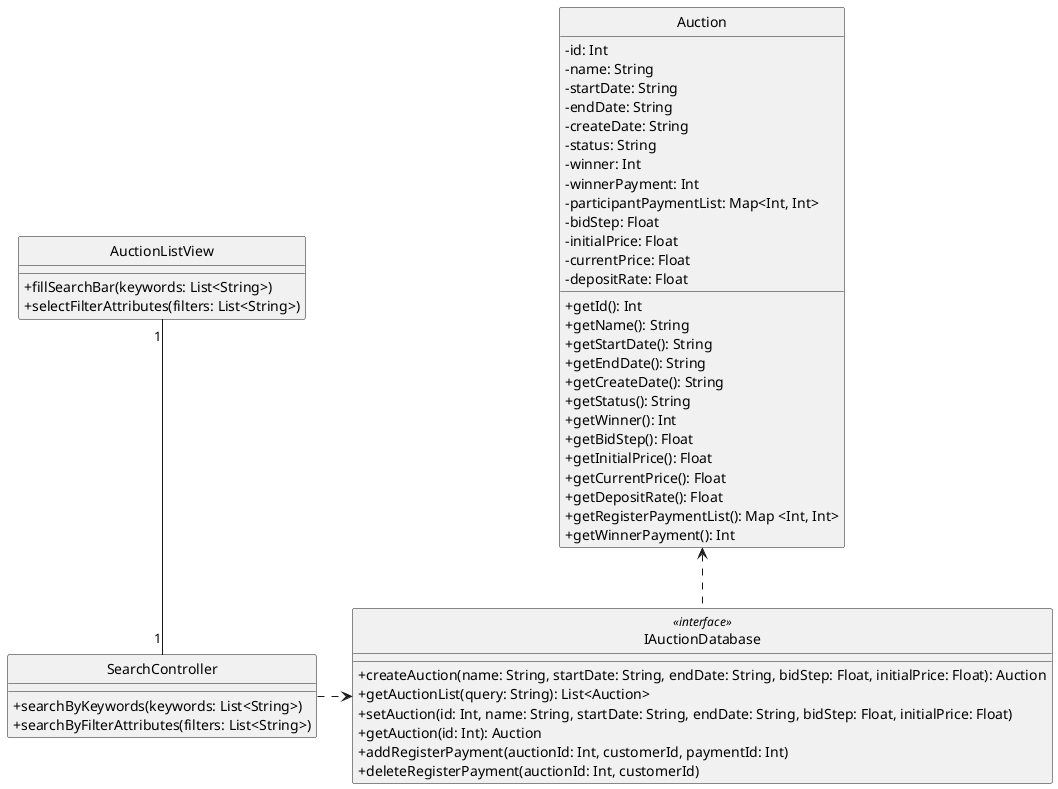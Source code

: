 @startuml 
skinparam classAttributeIconSize 0
skinparam linetype ortho
hide circle
class AuctionListView {

    + fillSearchBar(keywords: List<String>)
    + selectFilterAttributes(filters: List<String>)

    }

class SearchController {
    
    + searchByKeywords(keywords: List<String>)
    + searchByFilterAttributes(filters: List<String>)

    }

class Auction {
    - id: Int
    - name: String
    - startDate: String
    - endDate: String
    - createDate: String
    - status: String
    - winner: Int
    - winnerPayment: Int
    - participantPaymentList: Map<Int, Int>
    - bidStep: Float
    - initialPrice: Float
    - currentPrice: Float
    - depositRate: Float

    + getId(): Int
    + getName(): String
    + getStartDate(): String
    + getEndDate(): String
    + getCreateDate(): String
    + getStatus(): String
    + getWinner(): Int
    + getBidStep(): Float
    + getInitialPrice(): Float
    + getCurrentPrice(): Float
    + getDepositRate(): Float
    + getRegisterPaymentList(): Map <Int, Int>
    + getWinnerPayment(): Int
    }

class IAuctionDatabase <<interface>> {
    + createAuction(name: String, startDate: String, endDate: String, bidStep: Float, initialPrice: Float): Auction
    + getAuctionList(query: String): List<Auction>
    + setAuction(id: Int, name: String, startDate: String, endDate: String, bidStep: Float, initialPrice: Float)
    + getAuction(id: Int): Auction
    + addRegisterPayment(auctionId: Int, customerId, paymentId: Int)
    + deleteRegisterPayment(auctionId: Int, customerId)
}

AuctionListView "1" -- "1" SearchController

SearchController ..r> IAuctionDatabase

IAuctionDatabase ..u> Auction

@enduml